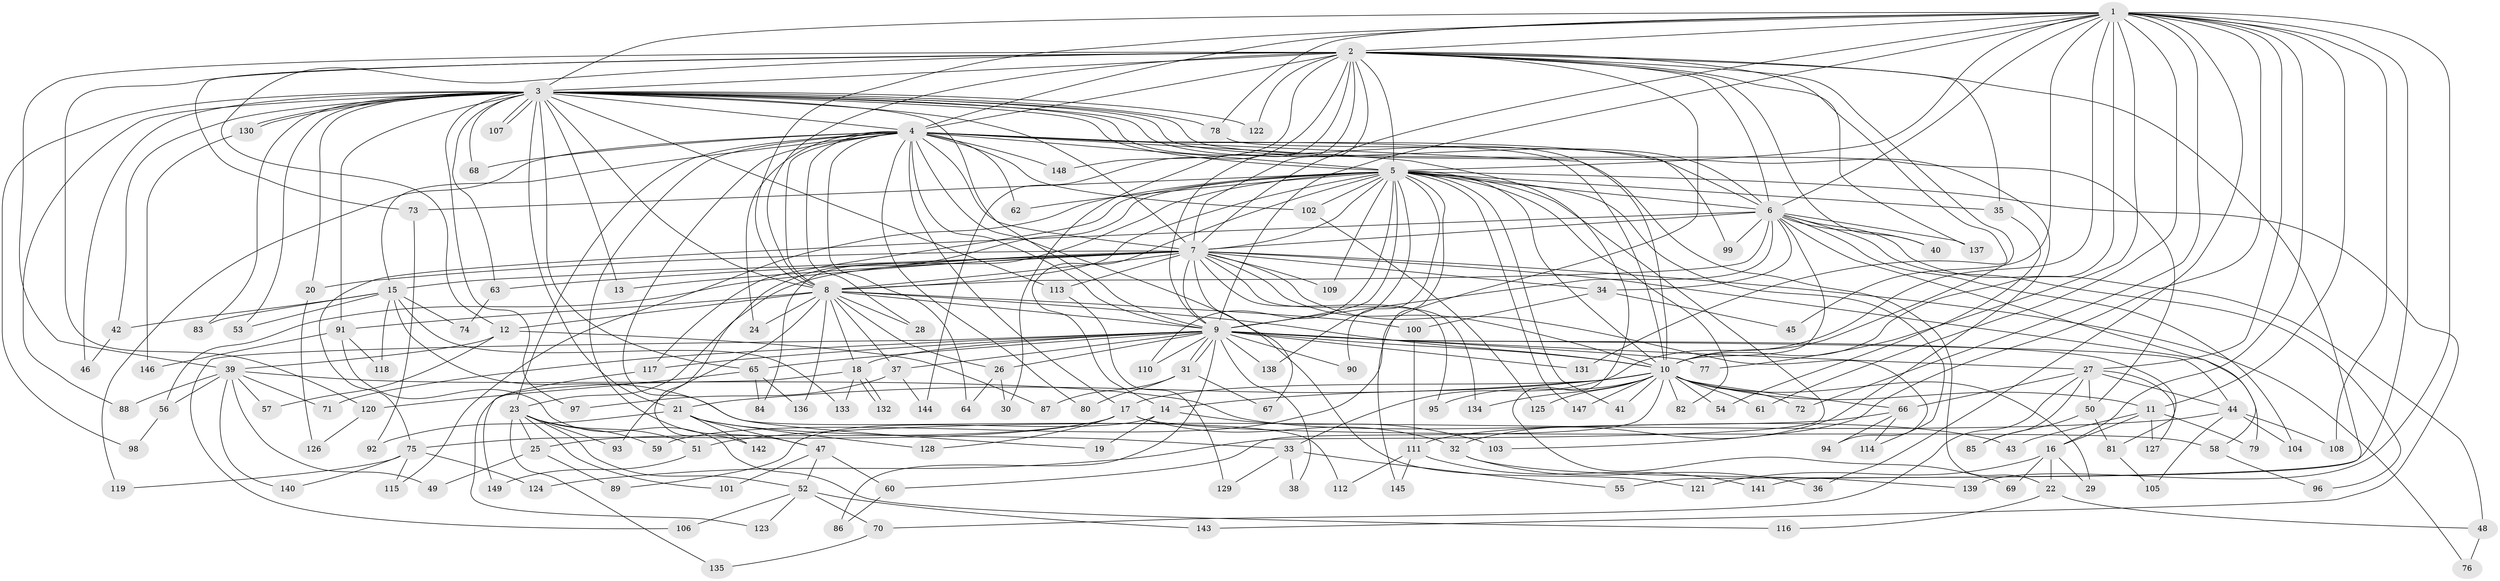 // coarse degree distribution, {19: 0.013513513513513514, 15: 0.013513513513513514, 36: 0.013513513513513514, 25: 0.02702702702702703, 14: 0.013513513513513514, 18: 0.013513513513513514, 17: 0.013513513513513514, 6: 0.04054054054054054, 11: 0.013513513513513514, 2: 0.5, 4: 0.06756756756756757, 5: 0.0945945945945946, 8: 0.02702702702702703, 3: 0.08108108108108109, 7: 0.02702702702702703, 1: 0.04054054054054054}
// Generated by graph-tools (version 1.1) at 2025/17/03/04/25 18:17:24]
// undirected, 149 vertices, 323 edges
graph export_dot {
graph [start="1"]
  node [color=gray90,style=filled];
  1;
  2;
  3;
  4;
  5;
  6;
  7;
  8;
  9;
  10;
  11;
  12;
  13;
  14;
  15;
  16;
  17;
  18;
  19;
  20;
  21;
  22;
  23;
  24;
  25;
  26;
  27;
  28;
  29;
  30;
  31;
  32;
  33;
  34;
  35;
  36;
  37;
  38;
  39;
  40;
  41;
  42;
  43;
  44;
  45;
  46;
  47;
  48;
  49;
  50;
  51;
  52;
  53;
  54;
  55;
  56;
  57;
  58;
  59;
  60;
  61;
  62;
  63;
  64;
  65;
  66;
  67;
  68;
  69;
  70;
  71;
  72;
  73;
  74;
  75;
  76;
  77;
  78;
  79;
  80;
  81;
  82;
  83;
  84;
  85;
  86;
  87;
  88;
  89;
  90;
  91;
  92;
  93;
  94;
  95;
  96;
  97;
  98;
  99;
  100;
  101;
  102;
  103;
  104;
  105;
  106;
  107;
  108;
  109;
  110;
  111;
  112;
  113;
  114;
  115;
  116;
  117;
  118;
  119;
  120;
  121;
  122;
  123;
  124;
  125;
  126;
  127;
  128;
  129;
  130;
  131;
  132;
  133;
  134;
  135;
  136;
  137;
  138;
  139;
  140;
  141;
  142;
  143;
  144;
  145;
  146;
  147;
  148;
  149;
  1 -- 2;
  1 -- 3;
  1 -- 4;
  1 -- 5;
  1 -- 6;
  1 -- 7;
  1 -- 8;
  1 -- 9;
  1 -- 10;
  1 -- 11;
  1 -- 16;
  1 -- 27;
  1 -- 33;
  1 -- 36;
  1 -- 45;
  1 -- 55;
  1 -- 61;
  1 -- 72;
  1 -- 77;
  1 -- 78;
  1 -- 103;
  1 -- 108;
  1 -- 139;
  2 -- 3;
  2 -- 4;
  2 -- 5;
  2 -- 6;
  2 -- 7;
  2 -- 8;
  2 -- 9;
  2 -- 10;
  2 -- 12;
  2 -- 30;
  2 -- 35;
  2 -- 39;
  2 -- 40;
  2 -- 59;
  2 -- 73;
  2 -- 120;
  2 -- 122;
  2 -- 131;
  2 -- 137;
  2 -- 141;
  2 -- 144;
  2 -- 148;
  3 -- 4;
  3 -- 5;
  3 -- 6;
  3 -- 7;
  3 -- 8;
  3 -- 9;
  3 -- 10;
  3 -- 13;
  3 -- 20;
  3 -- 21;
  3 -- 32;
  3 -- 42;
  3 -- 46;
  3 -- 50;
  3 -- 53;
  3 -- 63;
  3 -- 65;
  3 -- 68;
  3 -- 78;
  3 -- 83;
  3 -- 88;
  3 -- 91;
  3 -- 97;
  3 -- 98;
  3 -- 107;
  3 -- 107;
  3 -- 113;
  3 -- 122;
  3 -- 130;
  3 -- 130;
  4 -- 5;
  4 -- 6;
  4 -- 7;
  4 -- 8;
  4 -- 9;
  4 -- 10;
  4 -- 15;
  4 -- 17;
  4 -- 19;
  4 -- 22;
  4 -- 23;
  4 -- 24;
  4 -- 28;
  4 -- 47;
  4 -- 62;
  4 -- 64;
  4 -- 68;
  4 -- 69;
  4 -- 80;
  4 -- 102;
  4 -- 119;
  4 -- 121;
  4 -- 148;
  5 -- 6;
  5 -- 7;
  5 -- 8;
  5 -- 9;
  5 -- 10;
  5 -- 14;
  5 -- 35;
  5 -- 41;
  5 -- 62;
  5 -- 73;
  5 -- 82;
  5 -- 84;
  5 -- 90;
  5 -- 102;
  5 -- 109;
  5 -- 110;
  5 -- 114;
  5 -- 115;
  5 -- 117;
  5 -- 124;
  5 -- 138;
  5 -- 142;
  5 -- 143;
  5 -- 145;
  5 -- 147;
  6 -- 7;
  6 -- 8;
  6 -- 9;
  6 -- 10;
  6 -- 34;
  6 -- 40;
  6 -- 48;
  6 -- 58;
  6 -- 75;
  6 -- 96;
  6 -- 99;
  6 -- 104;
  6 -- 137;
  7 -- 8;
  7 -- 9;
  7 -- 10;
  7 -- 13;
  7 -- 15;
  7 -- 20;
  7 -- 23;
  7 -- 34;
  7 -- 56;
  7 -- 63;
  7 -- 67;
  7 -- 76;
  7 -- 79;
  7 -- 94;
  7 -- 95;
  7 -- 109;
  7 -- 113;
  7 -- 134;
  8 -- 9;
  8 -- 10;
  8 -- 12;
  8 -- 18;
  8 -- 24;
  8 -- 26;
  8 -- 28;
  8 -- 37;
  8 -- 91;
  8 -- 93;
  8 -- 100;
  8 -- 136;
  9 -- 10;
  9 -- 18;
  9 -- 26;
  9 -- 27;
  9 -- 31;
  9 -- 31;
  9 -- 37;
  9 -- 38;
  9 -- 44;
  9 -- 65;
  9 -- 71;
  9 -- 77;
  9 -- 81;
  9 -- 86;
  9 -- 90;
  9 -- 106;
  9 -- 110;
  9 -- 117;
  9 -- 131;
  9 -- 138;
  10 -- 11;
  10 -- 14;
  10 -- 17;
  10 -- 21;
  10 -- 29;
  10 -- 41;
  10 -- 54;
  10 -- 60;
  10 -- 61;
  10 -- 66;
  10 -- 72;
  10 -- 82;
  10 -- 95;
  10 -- 125;
  10 -- 134;
  10 -- 147;
  11 -- 16;
  11 -- 43;
  11 -- 79;
  11 -- 127;
  12 -- 39;
  12 -- 57;
  12 -- 87;
  14 -- 19;
  14 -- 89;
  14 -- 103;
  15 -- 42;
  15 -- 53;
  15 -- 74;
  15 -- 83;
  15 -- 112;
  15 -- 118;
  15 -- 133;
  16 -- 22;
  16 -- 29;
  16 -- 69;
  16 -- 121;
  17 -- 25;
  17 -- 32;
  17 -- 58;
  17 -- 75;
  17 -- 128;
  18 -- 123;
  18 -- 132;
  18 -- 132;
  18 -- 133;
  20 -- 126;
  21 -- 33;
  21 -- 47;
  21 -- 92;
  21 -- 128;
  21 -- 142;
  22 -- 48;
  22 -- 116;
  23 -- 25;
  23 -- 51;
  23 -- 52;
  23 -- 59;
  23 -- 93;
  23 -- 101;
  23 -- 135;
  25 -- 49;
  25 -- 89;
  26 -- 30;
  26 -- 64;
  27 -- 44;
  27 -- 50;
  27 -- 66;
  27 -- 70;
  27 -- 85;
  27 -- 127;
  31 -- 67;
  31 -- 80;
  31 -- 87;
  32 -- 36;
  32 -- 139;
  33 -- 38;
  33 -- 55;
  33 -- 129;
  34 -- 45;
  34 -- 100;
  35 -- 54;
  37 -- 97;
  37 -- 144;
  39 -- 43;
  39 -- 49;
  39 -- 56;
  39 -- 57;
  39 -- 71;
  39 -- 88;
  39 -- 140;
  42 -- 46;
  44 -- 51;
  44 -- 104;
  44 -- 105;
  44 -- 108;
  47 -- 52;
  47 -- 60;
  47 -- 101;
  48 -- 76;
  50 -- 81;
  50 -- 85;
  51 -- 149;
  52 -- 70;
  52 -- 106;
  52 -- 123;
  52 -- 143;
  56 -- 98;
  58 -- 96;
  60 -- 86;
  63 -- 74;
  65 -- 84;
  65 -- 120;
  65 -- 136;
  66 -- 94;
  66 -- 111;
  66 -- 114;
  70 -- 135;
  73 -- 92;
  75 -- 115;
  75 -- 119;
  75 -- 124;
  75 -- 140;
  78 -- 99;
  81 -- 105;
  91 -- 116;
  91 -- 118;
  91 -- 146;
  100 -- 111;
  102 -- 125;
  111 -- 112;
  111 -- 141;
  111 -- 145;
  113 -- 129;
  117 -- 149;
  120 -- 126;
  130 -- 146;
}

